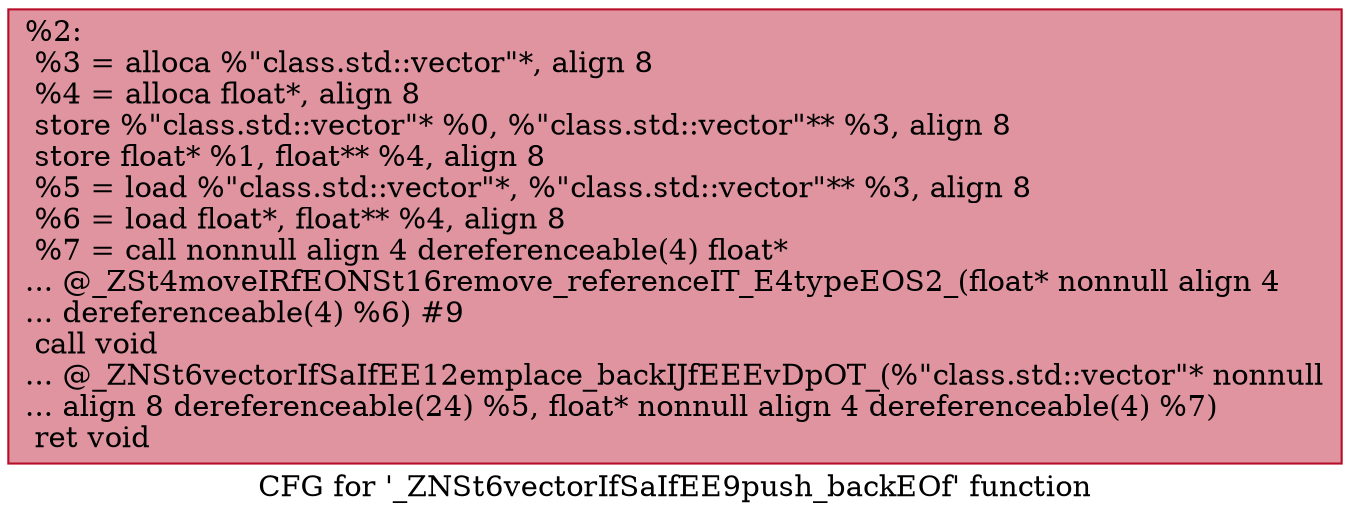 digraph "CFG for '_ZNSt6vectorIfSaIfEE9push_backEOf' function" {
	label="CFG for '_ZNSt6vectorIfSaIfEE9push_backEOf' function";

	Node0x55a6d765b750 [shape=record,color="#b70d28ff", style=filled, fillcolor="#b70d2870",label="{%2:\l  %3 = alloca %\"class.std::vector\"*, align 8\l  %4 = alloca float*, align 8\l  store %\"class.std::vector\"* %0, %\"class.std::vector\"** %3, align 8\l  store float* %1, float** %4, align 8\l  %5 = load %\"class.std::vector\"*, %\"class.std::vector\"** %3, align 8\l  %6 = load float*, float** %4, align 8\l  %7 = call nonnull align 4 dereferenceable(4) float*\l... @_ZSt4moveIRfEONSt16remove_referenceIT_E4typeEOS2_(float* nonnull align 4\l... dereferenceable(4) %6) #9\l  call void\l... @_ZNSt6vectorIfSaIfEE12emplace_backIJfEEEvDpOT_(%\"class.std::vector\"* nonnull\l... align 8 dereferenceable(24) %5, float* nonnull align 4 dereferenceable(4) %7)\l  ret void\l}"];
}
